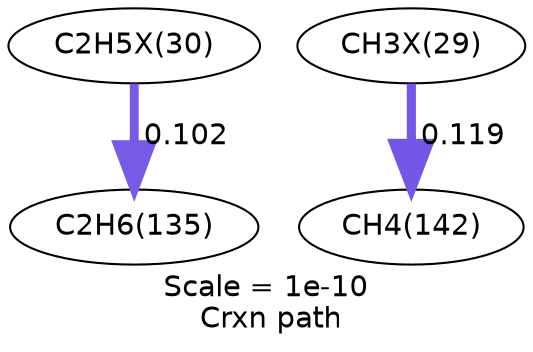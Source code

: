 digraph reaction_paths {
center=1;
s30 -> s12[fontname="Helvetica", style="setlinewidth(4.28)", arrowsize=2.14, color="0.7, 0.602, 0.9"
, label=" 0.102"];
s29 -> s14[fontname="Helvetica", style="setlinewidth(4.39)", arrowsize=2.2, color="0.7, 0.619, 0.9"
, label=" 0.119"];
s12 [ fontname="Helvetica", label="C2H6(135)"];
s14 [ fontname="Helvetica", label="CH4(142)"];
s29 [ fontname="Helvetica", label="CH3X(29)"];
s30 [ fontname="Helvetica", label="C2H5X(30)"];
 label = "Scale = 1e-10\l Crxn path";
 fontname = "Helvetica";
}
